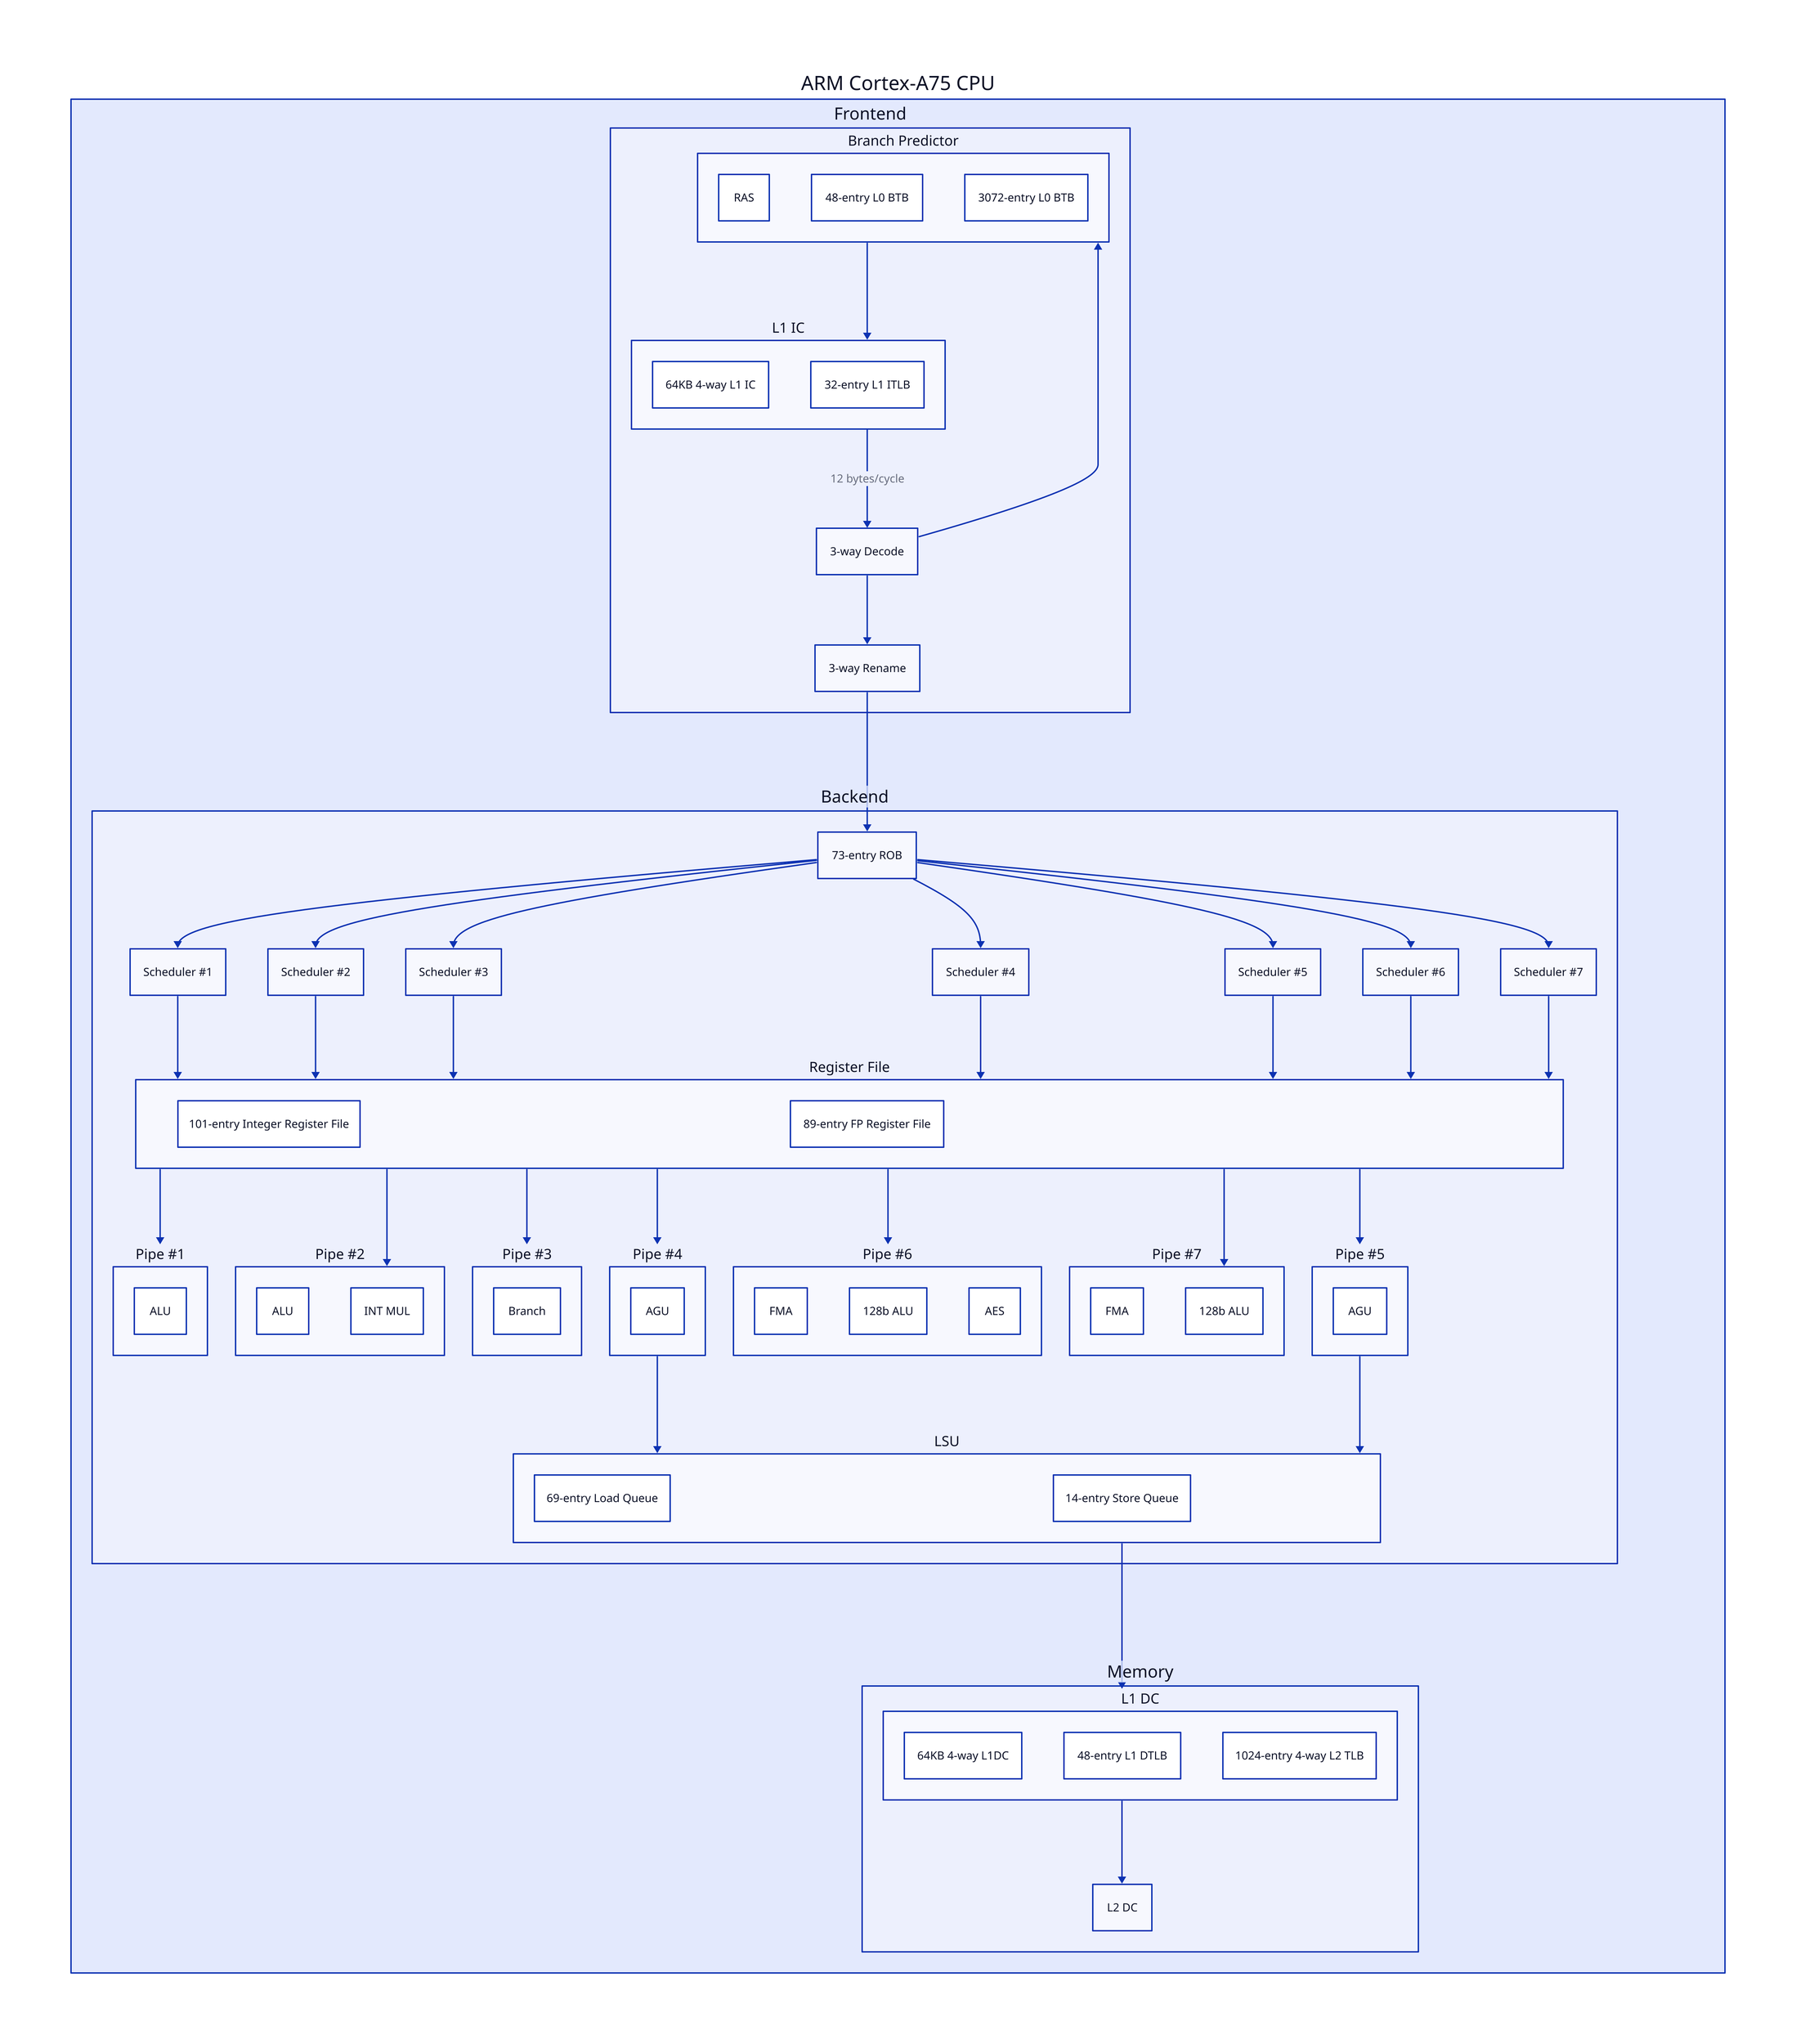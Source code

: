 cpu : ARM Cortex-A75 CPU {
  frontend: Frontend {
    bp: Branch Predictor {
      # Source: Chips and Cheese
      ras: RAS

      # Source: Chips and Cheese
      l0btb: 48-entry L0 BTB

      # Source: Chips and Cheese
      l1btb: 3072-entry L0 BTB
    }

    l1ic: L1 IC {
      # Source: Chips and Cheese
      l1ic: 64KB 4-way L1 IC

      # Source: Chips and Cheese
      l1itlb: 32-entry L1 ITLB
    }

    bp -> l1ic

    # Source: Chips and Cheese
    decode: 3-way Decode
    l1ic -> decode: 12 bytes/cycle
    decode -> bp

    # Source: Chips and Cheese
    rename: 3-way Rename
    decode -> rename
  }

  backend: Backend {
    # Source: Chips and Cheese
    rob: 73-entry ROB

    rf: Register File {
      # Source: Chips and Cheese
      irf: 101-entry Integer Register File

      # Source: Chips and Cheese
      frf: 89-entry FP Register File
    }

    # Source: Chips and Cheese
    sched1: Scheduler \#1

    # Source: Chips and Cheese
    pipe1: Pipe \#1 {
      ALU
    }
    rob -> sched1 -> rf -> pipe1

    # Source: Chips and Cheese
    sched2: Scheduler \#2

    # Source: Chips and Cheese
    pipe2: Pipe \#2 {
      ALU
      INT MUL
    }
    rob -> sched2 -> rf -> pipe2

    # Source: Chips and Cheese
    sched3: Scheduler \#3

    # Source: Chips and Cheese
    pipe3: Pipe \#3 {
      Branch
    }
    rob -> sched3 -> rf -> pipe3

    # Source: Chips and Cheese
    sched4: Scheduler \#4

    # Source: Chips and Cheese
    pipe4: Pipe \#4 {
      AGU
    }
    rob -> sched4 -> rf -> pipe4

    # Source: Chips and Cheese
    sched5: Scheduler \#5

    # Source: Chips and Cheese
    pipe5: Pipe \#5 {
      AGU
    }
    rob -> sched5 -> rf -> pipe5

    # Source: Chips and Cheese
    sched6: Scheduler \#6

    # Source: Chips and Cheese
    pipe6: Pipe \#6 {
      FMA
      128b ALU
      AES
    }
    rob -> sched6 -> rf -> pipe6

    # Source: Chips and Cheese
    sched7: Scheduler \#7

    # Source: Chips and Cheese
    pipe7: Pipe \#7 {
      FMA
      128b ALU
    }
    rob -> sched7 -> rf -> pipe7

    lsu: LSU {
      # Source: Chips and Cheese
      69-entry Load Queue
      14-entry Store Queue
    }

    pipe4 -> lsu
    pipe5 -> lsu
  }
  frontend.rename -> backend.rob

  mem: Memory {
    l1: L1 DC {
      # Source: Chips and Cheese
      l1dc: 64KB 4-way L1DC
      l1dtlb: 48-entry L1 DTLB
      l2tlb: 1024-entry 4-way L2 TLB
    }

    # Source: Chips and Cheese
    l2: L2 DC
    l1 -> l2
  }
  backend.lsu -> mem.l1

  info: |md
    Drawn by Jiajie Chen @jiegec

    Based on data from Chips and Cheese
  |
}